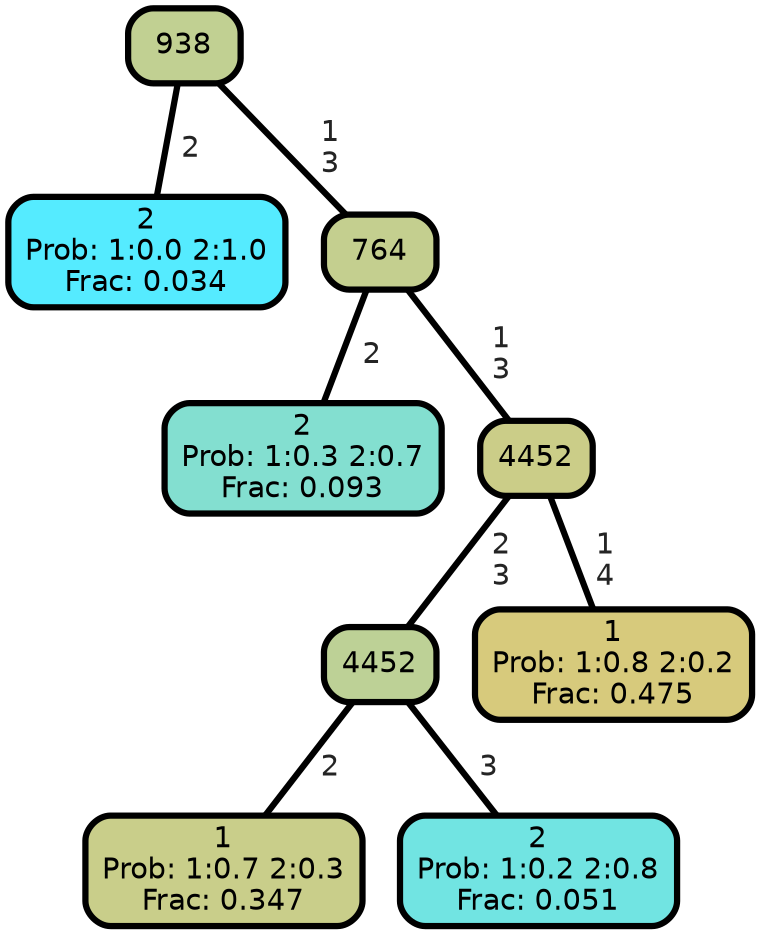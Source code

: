 graph Tree {
node [shape=box, style="filled, rounded",color="black",penwidth="3",fontcolor="black",                 fontname=helvetica] ;
graph [ranksep="0 equally", splines=straight,                 bgcolor=transparent, dpi=200] ;
edge [fontname=helvetica, fontweight=bold,fontcolor=grey14,color=black] ;
0 [label="2
Prob: 1:0.0 2:1.0
Frac: 0.034", fillcolor="#55ebff"] ;
1 [label="938", fillcolor="#c1d092"] ;
2 [label="2
Prob: 1:0.3 2:0.7
Frac: 0.093", fillcolor="#83dfd0"] ;
3 [label="764", fillcolor="#c4cf8f"] ;
4 [label="1
Prob: 1:0.7 2:0.3
Frac: 0.347", fillcolor="#c9ce8a"] ;
5 [label="4452", fillcolor="#bdd196"] ;
6 [label="2
Prob: 1:0.2 2:0.8
Frac: 0.051", fillcolor="#71e4e2"] ;
7 [label="4452", fillcolor="#cbcd88"] ;
8 [label="1
Prob: 1:0.8 2:0.2
Frac: 0.475", fillcolor="#d7ca7c"] ;
1 -- 0 [label=" 2",penwidth=3] ;
1 -- 3 [label=" 1\n 3",penwidth=3] ;
3 -- 2 [label=" 2",penwidth=3] ;
3 -- 7 [label=" 1\n 3",penwidth=3] ;
5 -- 4 [label=" 2",penwidth=3] ;
5 -- 6 [label=" 3",penwidth=3] ;
7 -- 5 [label=" 2\n 3",penwidth=3] ;
7 -- 8 [label=" 1\n 4",penwidth=3] ;
{rank = same;}}